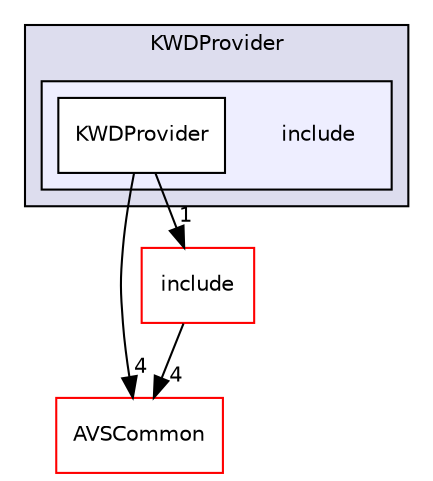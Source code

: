 digraph "/avs-cpp-sdk-tools/cm/autoCM_publicRepo/avs-device-sdk/KWD/KWDProvider/include" {
  compound=true
  node [ fontsize="10", fontname="Helvetica"];
  edge [ labelfontsize="10", labelfontname="Helvetica"];
  subgraph clusterdir_c9a193c1c2edbf088be64b91af50d436 {
    graph [ bgcolor="#ddddee", pencolor="black", label="KWDProvider" fontname="Helvetica", fontsize="10", URL="dir_c9a193c1c2edbf088be64b91af50d436.html"]
  subgraph clusterdir_9d4ae4016b26aa9beb737196ea1eaf71 {
    graph [ bgcolor="#eeeeff", pencolor="black", label="" URL="dir_9d4ae4016b26aa9beb737196ea1eaf71.html"];
    dir_9d4ae4016b26aa9beb737196ea1eaf71 [shape=plaintext label="include"];
    dir_306425eef49de1bc0c81ef77c16598c1 [shape=box label="KWDProvider" color="black" fillcolor="white" style="filled" URL="dir_306425eef49de1bc0c81ef77c16598c1.html"];
  }
  }
  dir_13e65effb2bde530b17b3d5eefcd0266 [shape=box label="AVSCommon" fillcolor="white" style="filled" color="red" URL="dir_13e65effb2bde530b17b3d5eefcd0266.html"];
  dir_8dea89c1bb4f7e14d42e016f897bd2de [shape=box label="include" fillcolor="white" style="filled" color="red" URL="dir_8dea89c1bb4f7e14d42e016f897bd2de.html"];
  dir_8dea89c1bb4f7e14d42e016f897bd2de->dir_13e65effb2bde530b17b3d5eefcd0266 [headlabel="4", labeldistance=1.5 headhref="dir_000210_000009.html"];
  dir_306425eef49de1bc0c81ef77c16598c1->dir_13e65effb2bde530b17b3d5eefcd0266 [headlabel="4", labeldistance=1.5 headhref="dir_000219_000009.html"];
  dir_306425eef49de1bc0c81ef77c16598c1->dir_8dea89c1bb4f7e14d42e016f897bd2de [headlabel="1", labeldistance=1.5 headhref="dir_000219_000210.html"];
}
